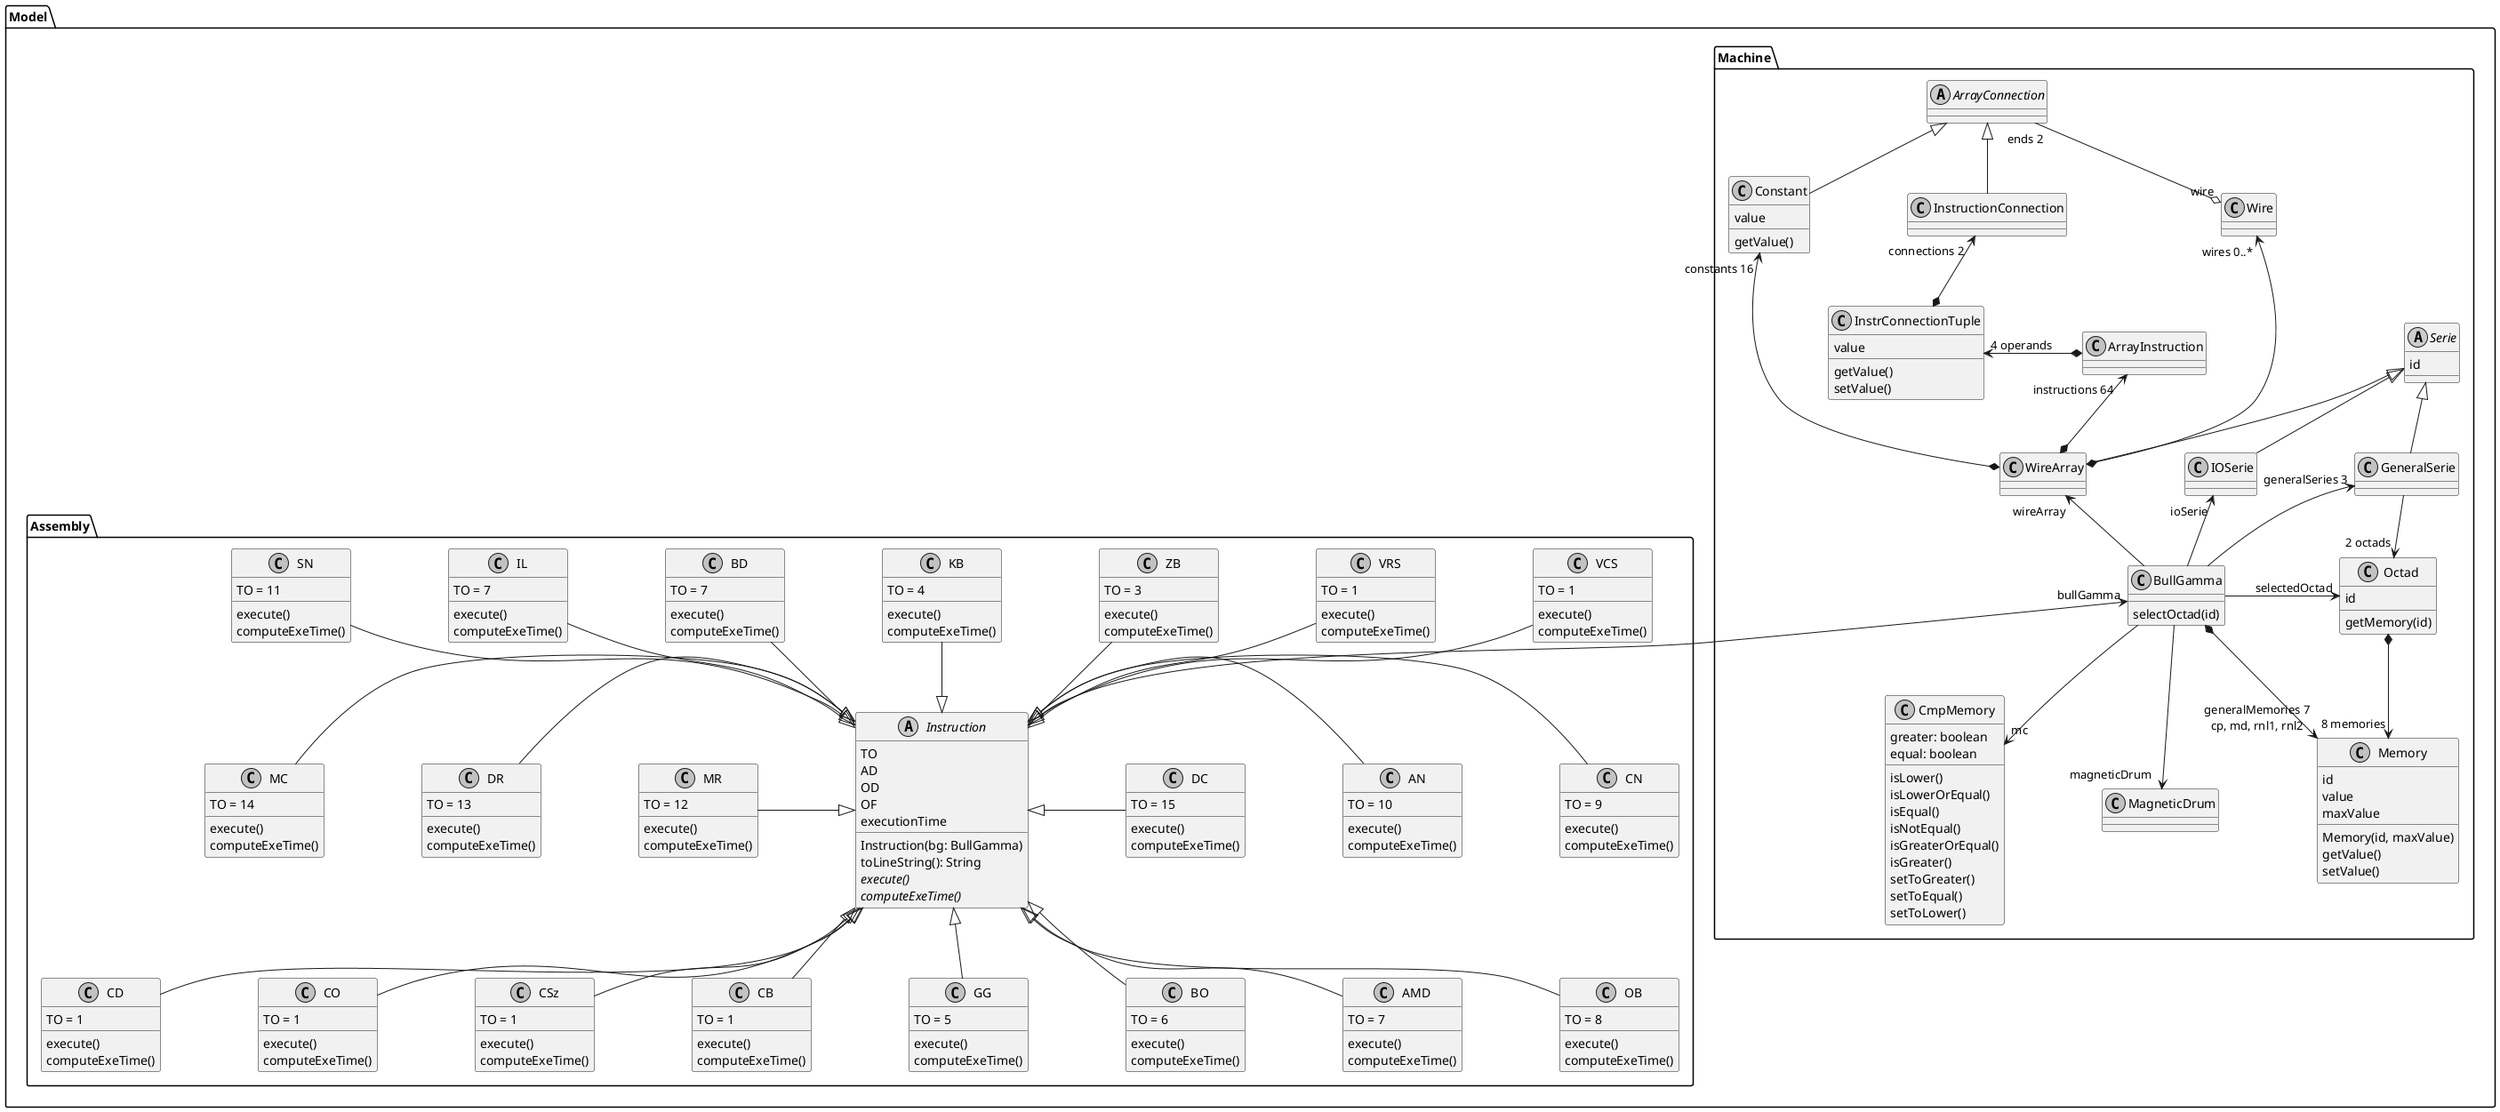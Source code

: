 @startuml
skinparam monochrome true
skinparam classAttributeIconSize 0
skinparam nodesep 110

package Model {
  package Machine {
    class BullGamma {
      selectOctad(id)
    }

    abstract class Serie {
      id
    }

    class Octad {
      id
      getMemory(id)
    }

    class Memory {
      id
      value
      maxValue
      Memory(id, maxValue)
      getValue()
      setValue()
    }

    class CmpMemory {
      greater: boolean
      equal: boolean
      isLower()
      isLowerOrEqual()
      isEqual()
      isNotEqual()
      isGreaterOrEqual()
      isGreater()
      setToGreater()
      setToEqual()
      setToLower()
    }



    class MagneticDrum {

    }

    class WireArray {

    }

    class GeneralSerie {

    }

    class IOSerie {

    }

    abstract class ArrayConnection {

    }

    class Constant {
      value
      getValue()
    }

    class InstructionConnection {

    }

    ArrayConnection <|-- Constant
    ArrayConnection <|-- InstructionConnection

    class InstrConnectionTuple {
      value
      getValue()
      setValue()
    }

    class ArrayInstruction {

    }

    class Wire {

    }

    ArrayConnection "ends 2" --o "wire" Wire
    Wire "wires 0..*" <--* WireArray

    InstructionConnection "connections 2" <--* InstrConnectionTuple
    InstrConnectionTuple "4 operands" <-* ArrayInstruction
    Serie <|-- WireArray
    Serie <|-- IOSerie
    Serie <|-- GeneralSerie
    Octad *--> "8 memories" Memory
    GeneralSerie --> "2 octads" Octad
    BullGamma *--> "generalMemories 7\ncp, md, rnl1, rnl2" Memory
    BullGamma --> "magneticDrum" MagneticDrum
    BullGamma --> "mc" CmpMemory
    BullGamma -> "selectedOctad" Octad
    WireArray "wireArray" <-- BullGamma
    Constant "constants 16" <--* WireArray
    ArrayInstruction "instructions 64" <--* WireArray
    IOSerie "ioSerie" <-- BullGamma
    GeneralSerie "generalSeries 3" <-- BullGamma

  }

  package Assembly {
    abstract class Instruction {
       TO
       AD
       OD
       OF
       executionTime
       Instruction(bg: BullGamma)
       toLineString(): String
      {abstract} execute()
      {abstract} computeExeTime()
    }

    BullGamma "bullGamma" <-- Instruction

    class VCS {
      TO = 1
      execute()
      computeExeTime()
    }

    class VRS {
      TO = 1
      execute()
      computeExeTime()
    }

    class CD {
      TO = 1
      execute()
      computeExeTime()
    }

    class CO {
      TO = 1
      execute()
      computeExeTime()
    }

    class CSz {
      TO = 1
      execute()
      computeExeTime()
    }

    class CB {
      TO = 1
      execute()
      computeExeTime()
    }

    class ZB {
      TO = 3
      execute()
      computeExeTime()
    }

    class KB {
      TO = 4
      execute()
      computeExeTime()
    }

    class GG {
      TO = 5
      execute()
      computeExeTime()
    }

    class BO {
      TO = 6
      execute()
      computeExeTime()
    }

    class AMD {
      TO = 7
      execute()
      computeExeTime()
    }

    class BD {
      TO = 7
      execute()
      computeExeTime()
    }

    class IL {
      TO = 7
      execute()
      computeExeTime()
    }

    class OB {
      TO = 8
      execute()
      computeExeTime()
    }

    class CN {
      TO = 9
      execute()
      computeExeTime()
    }

    class AN {
      TO = 10
      execute()
      computeExeTime()
    }

    class SN {
      TO = 11
      execute()
      computeExeTime()
    }

    class MR {
      TO = 12
      execute()
      computeExeTime()
    }

    class DR {
      TO = 13
      execute()
      computeExeTime()
    }

    class MC {
      TO = 14
      execute()
      computeExeTime()
    }

    class DC {
      TO = 15
      execute()
      computeExeTime()
    }

    VCS --|> Instruction
    VRS --|> Instruction
    SN --|> Instruction
    ZB --|> Instruction
    KB --|> Instruction
    BD --|> Instruction
    IL --|> Instruction
    MR -|> Instruction
    DR -|> Instruction
    MC -|> Instruction
    Instruction <|-- AMD
    Instruction <|-- CSz
    Instruction <|-- OB
    Instruction <|-- CD
    Instruction <|-- CO
    Instruction <|-- CB
    Instruction <|-- GG
    Instruction <|-- BO
    Instruction <|- CN
    Instruction <|- AN
    Instruction <|- DC
@endDC
